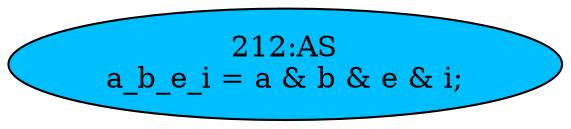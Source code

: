 strict digraph "" {
	node [label="\N"];
	"212:AS"	 [ast="<pyverilog.vparser.ast.Assign object at 0x7f14ceedf350>",
		def_var="['a_b_e_i']",
		fillcolor=deepskyblue,
		label="212:AS
a_b_e_i = a & b & e & i;",
		statements="[]",
		style=filled,
		typ=Assign,
		use_var="['a', 'b', 'e', 'i']"];
}
